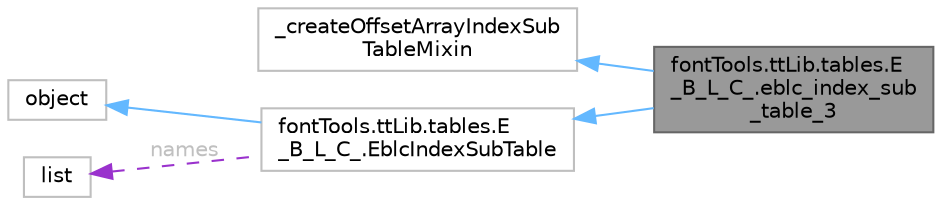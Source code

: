 digraph "fontTools.ttLib.tables.E_B_L_C_.eblc_index_sub_table_3"
{
 // LATEX_PDF_SIZE
  bgcolor="transparent";
  edge [fontname=Helvetica,fontsize=10,labelfontname=Helvetica,labelfontsize=10];
  node [fontname=Helvetica,fontsize=10,shape=box,height=0.2,width=0.4];
  rankdir="LR";
  Node1 [id="Node000001",label="fontTools.ttLib.tables.E\l_B_L_C_.eblc_index_sub\l_table_3",height=0.2,width=0.4,color="gray40", fillcolor="grey60", style="filled", fontcolor="black",tooltip=" "];
  Node2 -> Node1 [id="edge5_Node000001_Node000002",dir="back",color="steelblue1",style="solid",tooltip=" "];
  Node2 [id="Node000002",label="_createOffsetArrayIndexSub\lTableMixin",height=0.2,width=0.4,color="grey75", fillcolor="white", style="filled",URL="$d1/dd7/class__createOffsetArrayIndexSubTableMixin.html",tooltip=" "];
  Node3 -> Node1 [id="edge6_Node000001_Node000003",dir="back",color="steelblue1",style="solid",tooltip=" "];
  Node3 [id="Node000003",label="fontTools.ttLib.tables.E\l_B_L_C_.EblcIndexSubTable",height=0.2,width=0.4,color="grey75", fillcolor="white", style="filled",URL="$d7/d93/classfontTools_1_1ttLib_1_1tables_1_1E__B__L__C___1_1EblcIndexSubTable.html",tooltip=" "];
  Node4 -> Node3 [id="edge7_Node000003_Node000004",dir="back",color="steelblue1",style="solid",tooltip=" "];
  Node4 [id="Node000004",label="object",height=0.2,width=0.4,color="grey75", fillcolor="white", style="filled",tooltip=" "];
  Node5 -> Node3 [id="edge8_Node000003_Node000005",dir="back",color="darkorchid3",style="dashed",tooltip=" ",label=" names",fontcolor="grey" ];
  Node5 [id="Node000005",label="list",height=0.2,width=0.4,color="grey75", fillcolor="white", style="filled",tooltip=" "];
}
